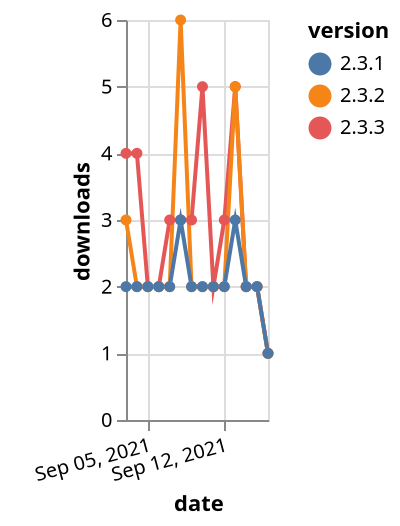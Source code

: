 {"$schema": "https://vega.github.io/schema/vega-lite/v5.json", "description": "A simple bar chart with embedded data.", "data": {"values": [{"date": "2021-09-03", "total": 3080, "delta": 4, "version": "2.3.3"}, {"date": "2021-09-04", "total": 3084, "delta": 4, "version": "2.3.3"}, {"date": "2021-09-05", "total": 3086, "delta": 2, "version": "2.3.3"}, {"date": "2021-09-06", "total": 3088, "delta": 2, "version": "2.3.3"}, {"date": "2021-09-07", "total": 3091, "delta": 3, "version": "2.3.3"}, {"date": "2021-09-08", "total": 3094, "delta": 3, "version": "2.3.3"}, {"date": "2021-09-09", "total": 3097, "delta": 3, "version": "2.3.3"}, {"date": "2021-09-10", "total": 3102, "delta": 5, "version": "2.3.3"}, {"date": "2021-09-11", "total": 3104, "delta": 2, "version": "2.3.3"}, {"date": "2021-09-12", "total": 3107, "delta": 3, "version": "2.3.3"}, {"date": "2021-09-13", "total": 3112, "delta": 5, "version": "2.3.3"}, {"date": "2021-09-14", "total": 3114, "delta": 2, "version": "2.3.3"}, {"date": "2021-09-15", "total": 3116, "delta": 2, "version": "2.3.3"}, {"date": "2021-09-16", "total": 3117, "delta": 1, "version": "2.3.3"}, {"date": "2021-09-03", "total": 4305, "delta": 3, "version": "2.3.2"}, {"date": "2021-09-04", "total": 4307, "delta": 2, "version": "2.3.2"}, {"date": "2021-09-05", "total": 4309, "delta": 2, "version": "2.3.2"}, {"date": "2021-09-06", "total": 4311, "delta": 2, "version": "2.3.2"}, {"date": "2021-09-07", "total": 4313, "delta": 2, "version": "2.3.2"}, {"date": "2021-09-08", "total": 4319, "delta": 6, "version": "2.3.2"}, {"date": "2021-09-09", "total": 4321, "delta": 2, "version": "2.3.2"}, {"date": "2021-09-10", "total": 4323, "delta": 2, "version": "2.3.2"}, {"date": "2021-09-11", "total": 4325, "delta": 2, "version": "2.3.2"}, {"date": "2021-09-12", "total": 4327, "delta": 2, "version": "2.3.2"}, {"date": "2021-09-13", "total": 4332, "delta": 5, "version": "2.3.2"}, {"date": "2021-09-14", "total": 4334, "delta": 2, "version": "2.3.2"}, {"date": "2021-09-15", "total": 4336, "delta": 2, "version": "2.3.2"}, {"date": "2021-09-16", "total": 4337, "delta": 1, "version": "2.3.2"}, {"date": "2021-09-03", "total": 2235, "delta": 2, "version": "2.3.1"}, {"date": "2021-09-04", "total": 2237, "delta": 2, "version": "2.3.1"}, {"date": "2021-09-05", "total": 2239, "delta": 2, "version": "2.3.1"}, {"date": "2021-09-06", "total": 2241, "delta": 2, "version": "2.3.1"}, {"date": "2021-09-07", "total": 2243, "delta": 2, "version": "2.3.1"}, {"date": "2021-09-08", "total": 2246, "delta": 3, "version": "2.3.1"}, {"date": "2021-09-09", "total": 2248, "delta": 2, "version": "2.3.1"}, {"date": "2021-09-10", "total": 2250, "delta": 2, "version": "2.3.1"}, {"date": "2021-09-11", "total": 2252, "delta": 2, "version": "2.3.1"}, {"date": "2021-09-12", "total": 2254, "delta": 2, "version": "2.3.1"}, {"date": "2021-09-13", "total": 2257, "delta": 3, "version": "2.3.1"}, {"date": "2021-09-14", "total": 2259, "delta": 2, "version": "2.3.1"}, {"date": "2021-09-15", "total": 2261, "delta": 2, "version": "2.3.1"}, {"date": "2021-09-16", "total": 2262, "delta": 1, "version": "2.3.1"}]}, "width": "container", "mark": {"type": "line", "point": {"filled": true}}, "encoding": {"x": {"field": "date", "type": "temporal", "timeUnit": "yearmonthdate", "title": "date", "axis": {"labelAngle": -15}}, "y": {"field": "delta", "type": "quantitative", "title": "downloads"}, "color": {"field": "version", "type": "nominal"}, "tooltip": {"field": "delta"}}}